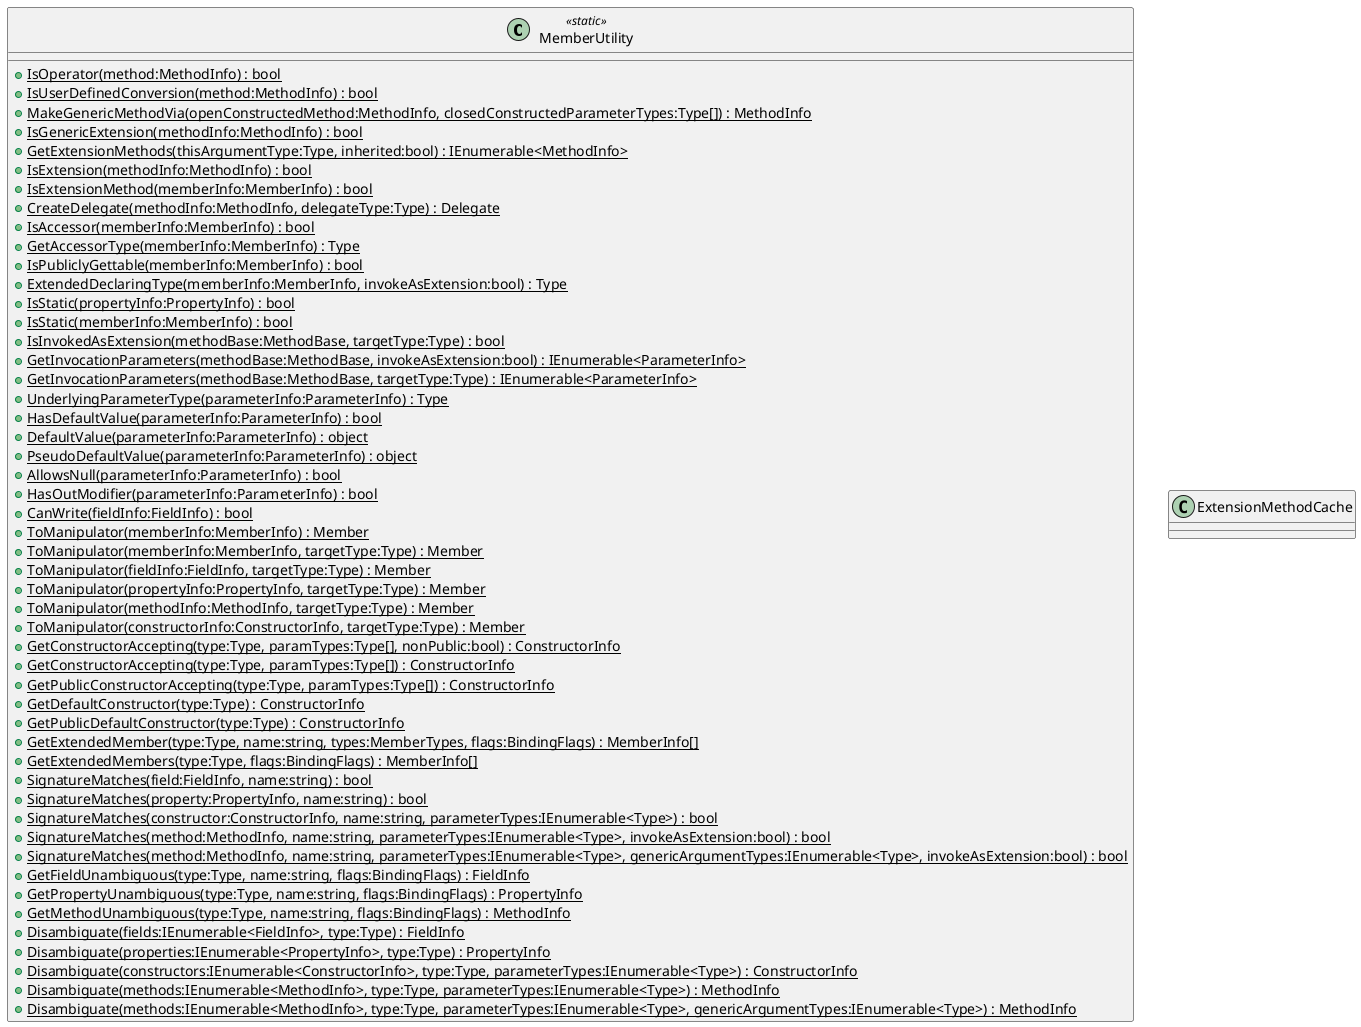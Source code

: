 @startuml
class MemberUtility <<static>> {
    + {static} IsOperator(method:MethodInfo) : bool
    + {static} IsUserDefinedConversion(method:MethodInfo) : bool
    + {static} MakeGenericMethodVia(openConstructedMethod:MethodInfo, closedConstructedParameterTypes:Type[]) : MethodInfo
    + {static} IsGenericExtension(methodInfo:MethodInfo) : bool
    + {static} GetExtensionMethods(thisArgumentType:Type, inherited:bool) : IEnumerable<MethodInfo>
    + {static} IsExtension(methodInfo:MethodInfo) : bool
    + {static} IsExtensionMethod(memberInfo:MemberInfo) : bool
    + {static} CreateDelegate(methodInfo:MethodInfo, delegateType:Type) : Delegate
    + {static} IsAccessor(memberInfo:MemberInfo) : bool
    + {static} GetAccessorType(memberInfo:MemberInfo) : Type
    + {static} IsPubliclyGettable(memberInfo:MemberInfo) : bool
    + {static} ExtendedDeclaringType(memberInfo:MemberInfo, invokeAsExtension:bool) : Type
    + {static} IsStatic(propertyInfo:PropertyInfo) : bool
    + {static} IsStatic(memberInfo:MemberInfo) : bool
    + {static} IsInvokedAsExtension(methodBase:MethodBase, targetType:Type) : bool
    + {static} GetInvocationParameters(methodBase:MethodBase, invokeAsExtension:bool) : IEnumerable<ParameterInfo>
    + {static} GetInvocationParameters(methodBase:MethodBase, targetType:Type) : IEnumerable<ParameterInfo>
    + {static} UnderlyingParameterType(parameterInfo:ParameterInfo) : Type
    + {static} HasDefaultValue(parameterInfo:ParameterInfo) : bool
    + {static} DefaultValue(parameterInfo:ParameterInfo) : object
    + {static} PseudoDefaultValue(parameterInfo:ParameterInfo) : object
    + {static} AllowsNull(parameterInfo:ParameterInfo) : bool
    + {static} HasOutModifier(parameterInfo:ParameterInfo) : bool
    + {static} CanWrite(fieldInfo:FieldInfo) : bool
    + {static} ToManipulator(memberInfo:MemberInfo) : Member
    + {static} ToManipulator(memberInfo:MemberInfo, targetType:Type) : Member
    + {static} ToManipulator(fieldInfo:FieldInfo, targetType:Type) : Member
    + {static} ToManipulator(propertyInfo:PropertyInfo, targetType:Type) : Member
    + {static} ToManipulator(methodInfo:MethodInfo, targetType:Type) : Member
    + {static} ToManipulator(constructorInfo:ConstructorInfo, targetType:Type) : Member
    + {static} GetConstructorAccepting(type:Type, paramTypes:Type[], nonPublic:bool) : ConstructorInfo
    + {static} GetConstructorAccepting(type:Type, paramTypes:Type[]) : ConstructorInfo
    + {static} GetPublicConstructorAccepting(type:Type, paramTypes:Type[]) : ConstructorInfo
    + {static} GetDefaultConstructor(type:Type) : ConstructorInfo
    + {static} GetPublicDefaultConstructor(type:Type) : ConstructorInfo
    + {static} GetExtendedMember(type:Type, name:string, types:MemberTypes, flags:BindingFlags) : MemberInfo[]
    + {static} GetExtendedMembers(type:Type, flags:BindingFlags) : MemberInfo[]
    + {static} SignatureMatches(field:FieldInfo, name:string) : bool
    + {static} SignatureMatches(property:PropertyInfo, name:string) : bool
    + {static} SignatureMatches(constructor:ConstructorInfo, name:string, parameterTypes:IEnumerable<Type>) : bool
    + {static} SignatureMatches(method:MethodInfo, name:string, parameterTypes:IEnumerable<Type>, invokeAsExtension:bool) : bool
    + {static} SignatureMatches(method:MethodInfo, name:string, parameterTypes:IEnumerable<Type>, genericArgumentTypes:IEnumerable<Type>, invokeAsExtension:bool) : bool
    + {static} GetFieldUnambiguous(type:Type, name:string, flags:BindingFlags) : FieldInfo
    + {static} GetPropertyUnambiguous(type:Type, name:string, flags:BindingFlags) : PropertyInfo
    + {static} GetMethodUnambiguous(type:Type, name:string, flags:BindingFlags) : MethodInfo
    + {static} Disambiguate(fields:IEnumerable<FieldInfo>, type:Type) : FieldInfo
    + {static} Disambiguate(properties:IEnumerable<PropertyInfo>, type:Type) : PropertyInfo
    + {static} Disambiguate(constructors:IEnumerable<ConstructorInfo>, type:Type, parameterTypes:IEnumerable<Type>) : ConstructorInfo
    + {static} Disambiguate(methods:IEnumerable<MethodInfo>, type:Type, parameterTypes:IEnumerable<Type>) : MethodInfo
    + {static} Disambiguate(methods:IEnumerable<MethodInfo>, type:Type, parameterTypes:IEnumerable<Type>, genericArgumentTypes:IEnumerable<Type>) : MethodInfo
}
class ExtensionMethodCache {
}
@enduml
